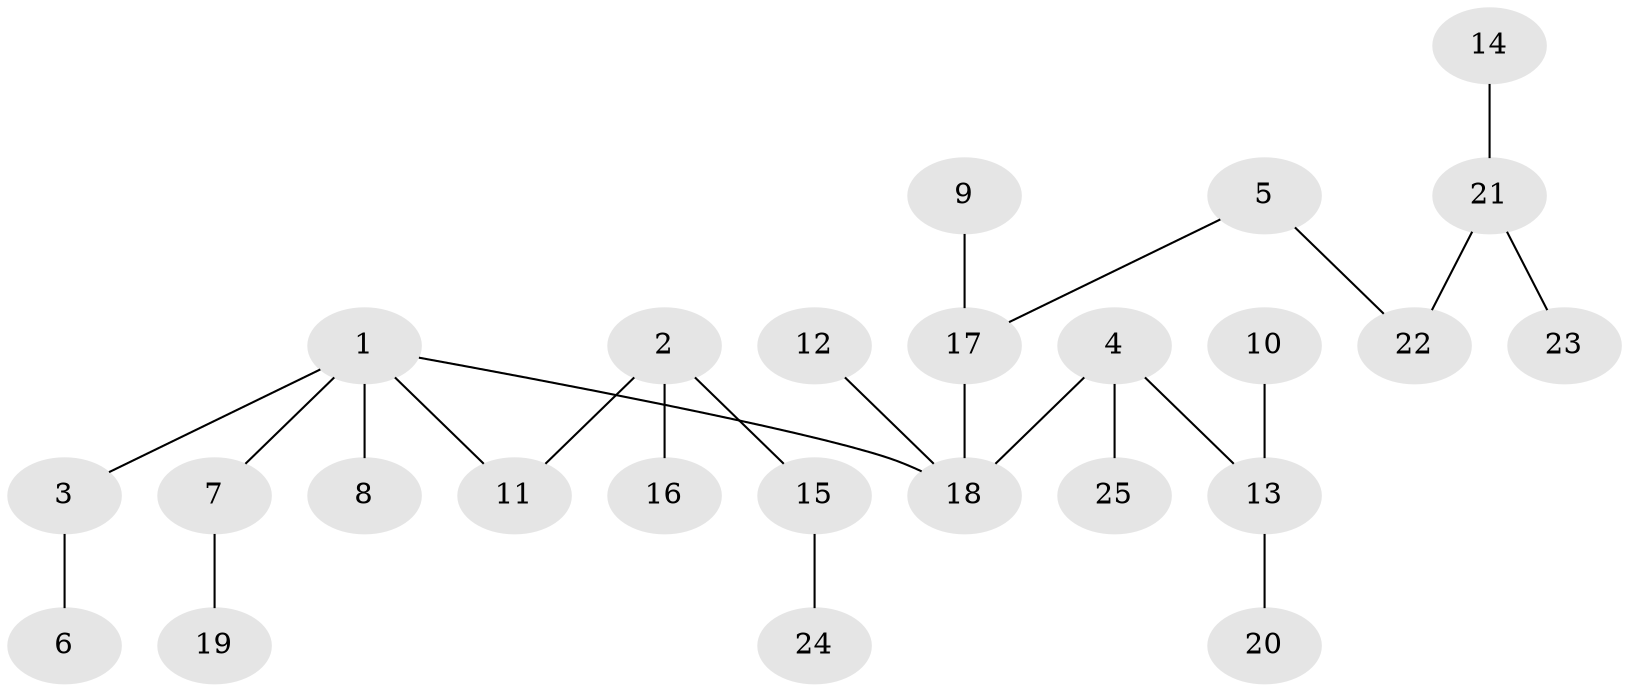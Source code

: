 // original degree distribution, {6: 0.016129032258064516, 4: 0.08064516129032258, 5: 0.04838709677419355, 3: 0.12903225806451613, 1: 0.532258064516129, 2: 0.1935483870967742}
// Generated by graph-tools (version 1.1) at 2025/37/03/04/25 23:37:28]
// undirected, 25 vertices, 24 edges
graph export_dot {
  node [color=gray90,style=filled];
  1;
  2;
  3;
  4;
  5;
  6;
  7;
  8;
  9;
  10;
  11;
  12;
  13;
  14;
  15;
  16;
  17;
  18;
  19;
  20;
  21;
  22;
  23;
  24;
  25;
  1 -- 3 [weight=1.0];
  1 -- 7 [weight=1.0];
  1 -- 8 [weight=1.0];
  1 -- 11 [weight=1.0];
  1 -- 18 [weight=1.0];
  2 -- 11 [weight=1.0];
  2 -- 15 [weight=1.0];
  2 -- 16 [weight=1.0];
  3 -- 6 [weight=1.0];
  4 -- 13 [weight=1.0];
  4 -- 18 [weight=1.0];
  4 -- 25 [weight=1.0];
  5 -- 17 [weight=1.0];
  5 -- 22 [weight=1.0];
  7 -- 19 [weight=1.0];
  9 -- 17 [weight=1.0];
  10 -- 13 [weight=1.0];
  12 -- 18 [weight=1.0];
  13 -- 20 [weight=1.0];
  14 -- 21 [weight=1.0];
  15 -- 24 [weight=1.0];
  17 -- 18 [weight=1.0];
  21 -- 22 [weight=1.0];
  21 -- 23 [weight=1.0];
}
